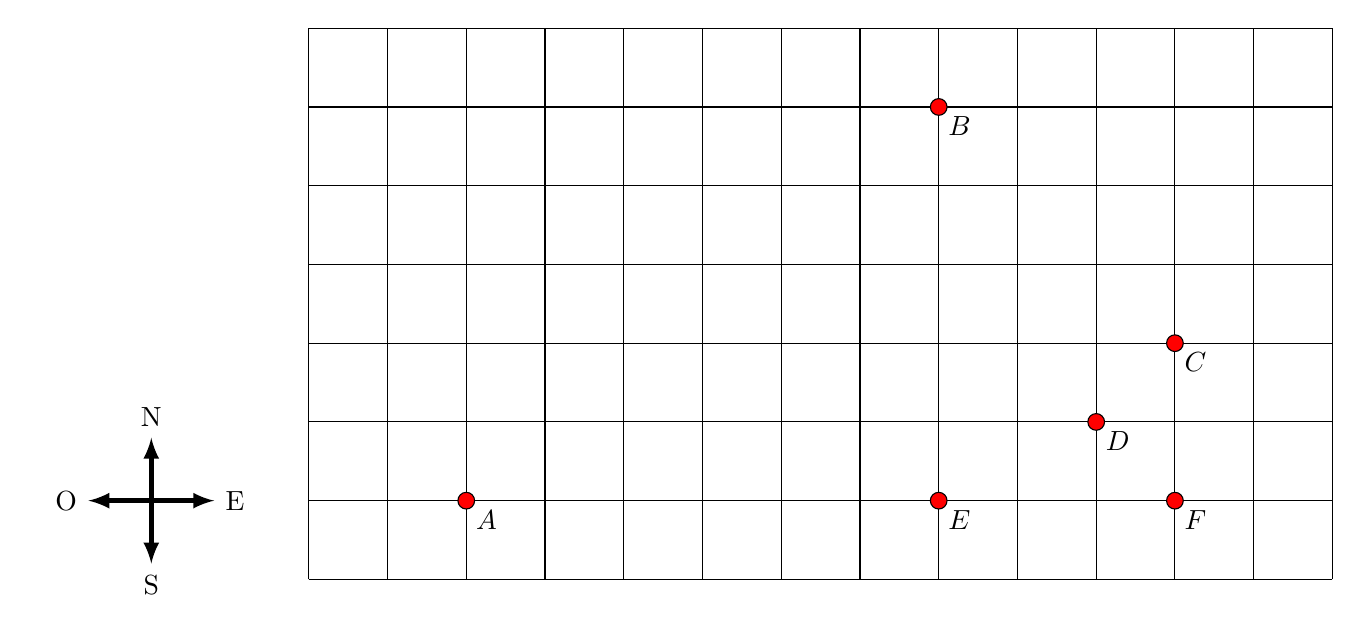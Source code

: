 %\usetikzlibrary{shadows,arrows, shapes}

% Define block styles



\tikzstyle{line} = [draw, ultra thick]
\tikzstyle{point} = [circle, fill=red]


\begin{tikzpicture}

\draw[step=1.0, black] (0,0) grid (13,7);

\coordinate (A) at (2,1);
\node[below right] at (A) {$A$};

\coordinate (B) at (8,6);
\node[below right]  at (B) {$B$};

\coordinate (C) at (11,3);
\node[below right]  at (C) {$C$};

\coordinate (D) at (10,2);
\node[below right] at (D) {$D$};

\coordinate (E) at (8,1);
\node[below right]  at (E) {$E$};

\coordinate (F) at (11,1);
\node[below right]  at (F) {$F$};

\draw[draw,fill=red] (A) circle (0.7ex); 
\draw[draw,fill=red] (B) circle (0.7ex); 
\draw[draw,fill=red] (C) circle (0.7ex); 
\draw[draw,fill=red] (D) circle (0.7ex); 
\draw[draw,fill=red] (E) circle (0.7ex); 
\draw[draw,fill=red] (F) circle (0.7ex); 

\begin{scope}[xshift=-2cm,yshift=1cm,scale=0.8]
\draw[<->, >=latex, ultra thick] (-1,0) node[left]{O}--(1,0)node[right]{E};
\draw[<->, >=latex, ultra thick] (0,-1)node[below]{S}--(0,1)node[above]{N};
\end{scope}

\end{tikzpicture}
